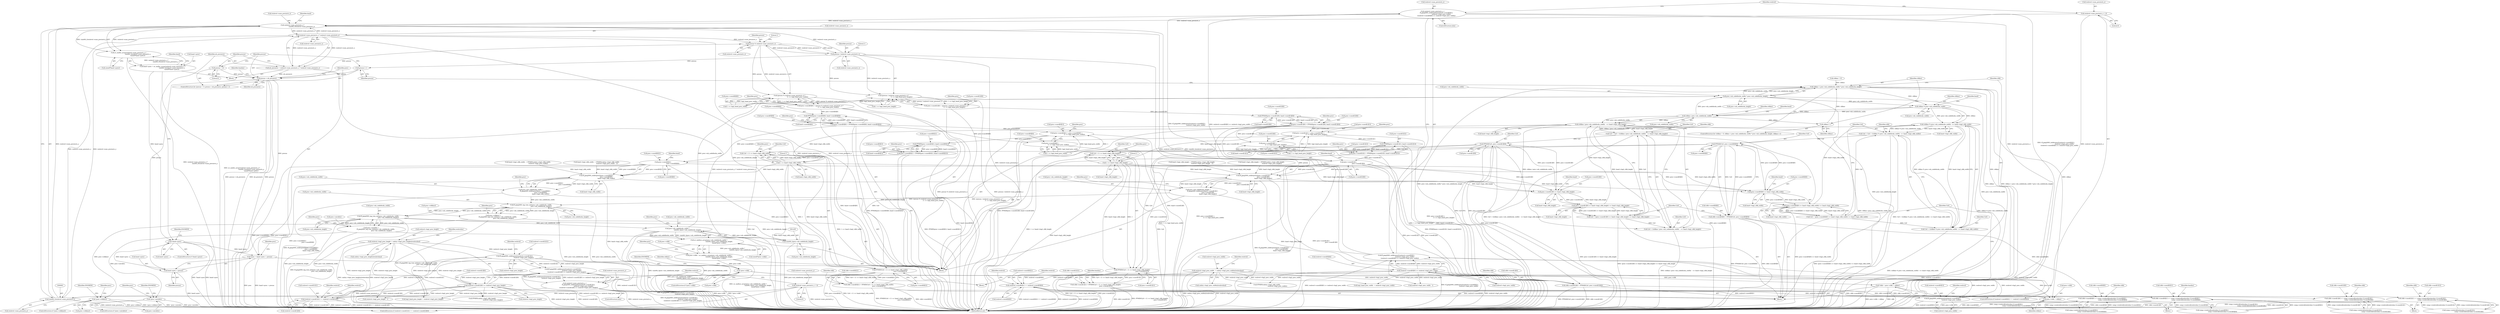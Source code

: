 digraph "0_FFmpeg_912ce9dd2080c5837285a471d750fa311e09b555_0@API" {
"1000898" [label="(Call,reslevel->num_precincts_x *\n                                          (uint64_t)reslevel->num_precincts_y)"];
"1000996" [label="(Call,precno / reslevel->num_precincts_x)"];
"1000956" [label="(Call,precno % reslevel->num_precincts_x)"];
"1000933" [label="(Call,precno < nb_precincts)"];
"1000936" [label="(Call,precno++)"];
"1000930" [label="(Call,precno = 0)"];
"1000920" [label="(Call,nb_precincts = reslevel->num_precincts_x * reslevel->num_precincts_y)"];
"1000922" [label="(Call,reslevel->num_precincts_x * reslevel->num_precincts_y)"];
"1000898" [label="(Call,reslevel->num_precincts_x *\n                                          (uint64_t)reslevel->num_precincts_y)"];
"1000421" [label="(Call,reslevel->num_precincts_x =\n                ff_jpeg2000_ceildivpow2(reslevel->coord[0][1],\n                                        reslevel->log2_prec_width) -\n                (reslevel->coord[0][0] >> reslevel->log2_prec_width))"];
"1000425" [label="(Call,ff_jpeg2000_ceildivpow2(reslevel->coord[0][1],\n                                        reslevel->log2_prec_width) -\n                (reslevel->coord[0][0] >> reslevel->log2_prec_width))"];
"1000426" [label="(Call,ff_jpeg2000_ceildivpow2(reslevel->coord[0][1],\n                                        reslevel->log2_prec_width))"];
"1000400" [label="(Call,reslevel->coord[0][1] == reslevel->coord[0][0])"];
"1000437" [label="(Call,reslevel->coord[0][0] >> reslevel->log2_prec_width)"];
"1000366" [label="(Call,reslevel->log2_prec_width  = codsty->log2_prec_widths[reslevelno])"];
"1000415" [label="(Call,reslevel->num_precincts_x = 0)"];
"1000902" [label="(Call,(uint64_t)reslevel->num_precincts_y)"];
"1000464" [label="(Call,reslevel->num_precincts_y = 0)"];
"1000470" [label="(Call,reslevel->num_precincts_y =\n                ff_jpeg2000_ceildivpow2(reslevel->coord[1][1],\n                                         reslevel->log2_prec_height) -\n                 (reslevel->coord[1][0] >> reslevel->log2_prec_height))"];
"1000474" [label="(Call,ff_jpeg2000_ceildivpow2(reslevel->coord[1][1],\n                                         reslevel->log2_prec_height) -\n                 (reslevel->coord[1][0] >> reslevel->log2_prec_height))"];
"1000475" [label="(Call,ff_jpeg2000_ceildivpow2(reslevel->coord[1][1],\n                                         reslevel->log2_prec_height))"];
"1000449" [label="(Call,reslevel->coord[1][1] == reslevel->coord[1][0])"];
"1000486" [label="(Call,reslevel->coord[1][0] >> reslevel->log2_prec_height)"];
"1000375" [label="(Call,reslevel->log2_prec_height = codsty->log2_prec_heights[reslevelno])"];
"1000897" [label="(Call,av_malloc_array(reslevel->num_precincts_x *\n                                          (uint64_t)reslevel->num_precincts_y,\n                                          sizeof(*band->prec)))"];
"1000893" [label="(Call,band->prec = av_malloc_array(reslevel->num_precincts_x *\n                                          (uint64_t)reslevel->num_precincts_y,\n                                          sizeof(*band->prec)))"];
"1000913" [label="(Call,!band->prec)"];
"1000940" [label="(Call,*prec = band->prec + precno)"];
"1000942" [label="(Call,band->prec + precno)"];
"1000955" [label="(Call,(precno % reslevel->num_precincts_x) *\n                                    (1 << log2_band_prec_width))"];
"1000947" [label="(Call,prec->coord[0][0] = (precno % reslevel->num_precincts_x) *\n                                    (1 << log2_band_prec_width))"];
"1000972" [label="(Call,FFMAX(prec->coord[0][0], band->coord[0][0]))"];
"1000964" [label="(Call,prec->coord[0][0] = FFMAX(prec->coord[0][0], band->coord[0][0]))"];
"1001027" [label="(Call,prec->coord[0][1] = prec->coord[0][0] +\n                                    (1 << log2_band_prec_width))"];
"1001054" [label="(Call,FFMIN(prec->coord[0][1], band->coord[0][1]))"];
"1001046" [label="(Call,prec->coord[0][1] = FFMIN(prec->coord[0][1], band->coord[0][1]))"];
"1001116" [label="(Call,prec->coord[0][1] -\n                                            prec->coord[0][0])"];
"1001115" [label="(Call,ff_jpeg2000_ceildivpow2(prec->coord[0][1] -\n                                            prec->coord[0][0],\n                                            band->log2_cblk_width))"];
"1001111" [label="(Call,prec->nb_codeblocks_width =\n                    ff_jpeg2000_ceildivpow2(prec->coord[0][1] -\n                                            prec->coord[0][0],\n                                            band->log2_cblk_width))"];
"1001161" [label="(Call,ff_jpeg2000_tag_tree_init(prec->nb_codeblocks_width,\n                                              prec->nb_codeblocks_height))"];
"1001157" [label="(Call,prec->cblkincl =\n                    ff_jpeg2000_tag_tree_init(prec->nb_codeblocks_width,\n                                              prec->nb_codeblocks_height))"];
"1001169" [label="(Call,!prec->cblkincl)"];
"1001180" [label="(Call,ff_jpeg2000_tag_tree_init(prec->nb_codeblocks_width,\n                                              prec->nb_codeblocks_height))"];
"1001176" [label="(Call,prec->zerobits =\n                    ff_jpeg2000_tag_tree_init(prec->nb_codeblocks_width,\n                                              prec->nb_codeblocks_height))"];
"1001188" [label="(Call,!prec->zerobits)"];
"1001200" [label="(Call,prec->nb_codeblocks_width *\n                                              (uint64_t)prec->nb_codeblocks_height)"];
"1001199" [label="(Call,av_mallocz_array(prec->nb_codeblocks_width *\n                                              (uint64_t)prec->nb_codeblocks_height,\n                                              sizeof(*prec->cblk)))"];
"1001195" [label="(Call,prec->cblk = av_mallocz_array(prec->nb_codeblocks_width *\n                                              (uint64_t)prec->nb_codeblocks_height,\n                                              sizeof(*prec->cblk)))"];
"1001215" [label="(Call,!prec->cblk)"];
"1001239" [label="(Call,*cblk = prec->cblk + cblkno)"];
"1001241" [label="(Call,prec->cblk + cblkno)"];
"1001228" [label="(Call,prec->nb_codeblocks_width * prec->nb_codeblocks_height)"];
"1001226" [label="(Call,cblkno < prec->nb_codeblocks_width * prec->nb_codeblocks_height)"];
"1001270" [label="(Call,cblkno % prec->nb_codeblocks_width)"];
"1001269" [label="(Call,(cblkno % prec->nb_codeblocks_width)  << band->log2_cblk_width)"];
"1001265" [label="(Call,Cx0 = Cx0 + ((cblkno % prec->nb_codeblocks_width)  << band->log2_cblk_width))"];
"1001286" [label="(Call,FFMAX(Cx0, prec->coord[0][0]))"];
"1001251" [label="(Call,prec->coord[0][0] >> band->log2_cblk_width)"];
"1001250" [label="(Call,(prec->coord[0][0] >> band->log2_cblk_width) << band->log2_cblk_width)"];
"1001248" [label="(Call,Cx0 = (prec->coord[0][0] >> band->log2_cblk_width) << band->log2_cblk_width)"];
"1001267" [label="(Call,Cx0 + ((cblkno % prec->nb_codeblocks_width)  << band->log2_cblk_width))"];
"1001278" [label="(Call,cblk->coord[0][0] = FFMAX(Cx0, prec->coord[0][0]))"];
"1001397" [label="(Call,cblk->coord[0][0] += comp->reslevel[reslevelno-1].coord[0][1] -\n                                             comp->reslevel[reslevelno-1].coord[0][0])"];
"1001350" [label="(Call,FFMIN(Cx0 + (1 << band->log2_cblk_width),\n                                              prec->coord[0][1]))"];
"1001342" [label="(Call,cblk->coord[0][1] = FFMIN(Cx0 + (1 << band->log2_cblk_width),\n                                              prec->coord[0][1]))"];
"1001432" [label="(Call,cblk->coord[0][1] += comp->reslevel[reslevelno-1].coord[0][1] -\n                                             comp->reslevel[reslevelno-1].coord[0][0])"];
"1001351" [label="(Call,Cx0 + (1 << band->log2_cblk_width))"];
"1001353" [label="(Call,1 << band->log2_cblk_width)"];
"1001317" [label="(Call,cblkno / prec->nb_codeblocks_width)"];
"1001235" [label="(Call,cblkno++)"];
"1001316" [label="(Call,(cblkno / prec->nb_codeblocks_width)   << band->log2_cblk_height)"];
"1001312" [label="(Call,Cy0 = Cy0 + ((cblkno / prec->nb_codeblocks_width)   << band->log2_cblk_height))"];
"1001333" [label="(Call,FFMAX(Cy0, prec->coord[1][0]))"];
"1001298" [label="(Call,prec->coord[1][0] >> band->log2_cblk_height)"];
"1001297" [label="(Call,(prec->coord[1][0] >> band->log2_cblk_height) << band->log2_cblk_height)"];
"1001295" [label="(Call,Cy0 = (prec->coord[1][0] >> band->log2_cblk_height) << band->log2_cblk_height)"];
"1001314" [label="(Call,Cy0 + ((cblkno / prec->nb_codeblocks_width)   << band->log2_cblk_height))"];
"1001325" [label="(Call,cblk->coord[1][0] = FFMAX(Cy0, prec->coord[1][0]))"];
"1001476" [label="(Call,cblk->coord[1][0] += comp->reslevel[reslevelno-1].coord[1][1] -\n                                             comp->reslevel[reslevelno-1].coord[1][0])"];
"1001373" [label="(Call,FFMIN(Cy0 + (1 << band->log2_cblk_height),\n                                              prec->coord[1][1]))"];
"1001365" [label="(Call,cblk->coord[1][1] = FFMIN(Cy0 + (1 << band->log2_cblk_height),\n                                              prec->coord[1][1]))"];
"1001511" [label="(Call,cblk->coord[1][1] += comp->reslevel[reslevelno-1].coord[1][1] -\n                                             comp->reslevel[reslevelno-1].coord[1][0])"];
"1001374" [label="(Call,Cy0 + (1 << band->log2_cblk_height))"];
"1001376" [label="(Call,1 << band->log2_cblk_height)"];
"1001138" [label="(Call,ff_jpeg2000_ceildivpow2(prec->coord[1][1] -\n                                            prec->coord[1][0],\n                                            band->log2_cblk_height))"];
"1001134" [label="(Call,prec->nb_codeblocks_height =\n                    ff_jpeg2000_ceildivpow2(prec->coord[1][1] -\n                                            prec->coord[1][0],\n                                            band->log2_cblk_height))"];
"1001204" [label="(Call,(uint64_t)prec->nb_codeblocks_height)"];
"1001035" [label="(Call,prec->coord[0][0] +\n                                    (1 << log2_band_prec_width))"];
"1000995" [label="(Call,(precno / reslevel->num_precincts_x) *\n                                    (1 << log2_band_prec_height))"];
"1000987" [label="(Call,prec->coord[1][0] = (precno / reslevel->num_precincts_x) *\n                                    (1 << log2_band_prec_height))"];
"1001012" [label="(Call,FFMAX(prec->coord[1][0], band->coord[1][0]))"];
"1001004" [label="(Call,prec->coord[1][0] = FFMAX(prec->coord[1][0], band->coord[1][0]))"];
"1001069" [label="(Call,prec->coord[1][1] = prec->coord[1][0] +\n                                    (1 << log2_band_prec_height))"];
"1001096" [label="(Call,FFMIN(prec->coord[1][1], band->coord[1][1]))"];
"1001088" [label="(Call,prec->coord[1][1] = FFMIN(prec->coord[1][1], band->coord[1][1]))"];
"1001139" [label="(Call,prec->coord[1][1] -\n                                            prec->coord[1][0])"];
"1001077" [label="(Call,prec->coord[1][0] +\n                                    (1 << log2_band_prec_height))"];
"1001176" [label="(Call,prec->zerobits =\n                    ff_jpeg2000_tag_tree_init(prec->nb_codeblocks_width,\n                                              prec->nb_codeblocks_height))"];
"1000801" [label="(Call,band->log2_cblk_width  = FFMIN(codsty->log2_cblk_width,\n                                               reslevel->log2_prec_width - 1))"];
"1001147" [label="(Call,prec->coord[1][0])"];
"1000964" [label="(Call,prec->coord[0][0] = FFMAX(prec->coord[0][0], band->coord[0][0]))"];
"1001162" [label="(Call,prec->nb_codeblocks_width)"];
"1001241" [label="(Call,prec->cblk + cblkno)"];
"1001323" [label="(Identifier,band)"];
"1001135" [label="(Call,prec->nb_codeblocks_height)"];
"1001263" [label="(Identifier,band)"];
"1001306" [label="(Call,band->log2_cblk_height)"];
"1001381" [label="(Call,prec->coord[1][1])"];
"1000897" [label="(Call,av_malloc_array(reslevel->num_precincts_x *\n                                          (uint64_t)reslevel->num_precincts_y,\n                                          sizeof(*band->prec)))"];
"1001165" [label="(Call,prec->nb_codeblocks_height)"];
"1000438" [label="(Call,reslevel->coord[0][0])"];
"1001188" [label="(Call,!prec->zerobits)"];
"1001548" [label="(Identifier,cblk)"];
"1000450" [label="(Call,reslevel->coord[1][1])"];
"1000931" [label="(Identifier,precno)"];
"1000717" [label="(Call,log2_band_prec_height = reslevel->log2_prec_height)"];
"1001391" [label="(Identifier,bandno)"];
"1001248" [label="(Call,Cx0 = (prec->coord[0][0] >> band->log2_cblk_width) << band->log2_cblk_width)"];
"1001354" [label="(Literal,1)"];
"1000809" [label="(Call,reslevel->log2_prec_width - 1)"];
"1001266" [label="(Identifier,Cx0)"];
"1001212" [label="(Identifier,prec)"];
"1001217" [label="(Identifier,prec)"];
"1001158" [label="(Call,prec->cblkincl)"];
"1001140" [label="(Call,prec->coord[1][1])"];
"1001511" [label="(Call,cblk->coord[1][1] += comp->reslevel[reslevelno-1].coord[1][1] -\n                                             comp->reslevel[reslevelno-1].coord[1][0])"];
"1001055" [label="(Call,prec->coord[0][1])"];
"1000737" [label="(Call,FFMIN(codsty->log2_cblk_height,\n                                               reslevel->log2_prec_height))"];
"1000423" [label="(Identifier,reslevel)"];
"1000469" [label="(ControlStructure,else)"];
"1001286" [label="(Call,FFMAX(Cx0, prec->coord[0][0]))"];
"1000988" [label="(Call,prec->coord[1][0])"];
"1001204" [label="(Call,(uint64_t)prec->nb_codeblocks_height)"];
"1001190" [label="(Identifier,prec)"];
"1001222" [label="(ControlStructure,for (cblkno = 0; cblkno < prec->nb_codeblocks_width * prec->nb_codeblocks_height; cblkno++))"];
"1001062" [label="(Call,band->coord[0][1])"];
"1000419" [label="(Literal,0)"];
"1000417" [label="(Identifier,reslevel)"];
"1001355" [label="(Call,band->log2_cblk_width)"];
"1000457" [label="(Call,reslevel->coord[1][0])"];
"1001104" [label="(Call,band->coord[1][1])"];
"1000490" [label="(Identifier,reslevel)"];
"1001050" [label="(Identifier,prec)"];
"1001271" [label="(Identifier,cblkno)"];
"1001342" [label="(Call,cblk->coord[0][1] = FFMIN(Cx0 + (1 << band->log2_cblk_width),\n                                              prec->coord[0][1]))"];
"1001477" [label="(Call,cblk->coord[1][0])"];
"1001265" [label="(Call,Cx0 = Cx0 + ((cblkno % prec->nb_codeblocks_width)  << band->log2_cblk_width))"];
"1000942" [label="(Call,band->prec + precno)"];
"1000421" [label="(Call,reslevel->num_precincts_x =\n                ff_jpeg2000_ceildivpow2(reslevel->coord[0][1],\n                                        reslevel->log2_prec_width) -\n                (reslevel->coord[0][0] >> reslevel->log2_prec_width))"];
"1000722" [label="(Call,band->log2_cblk_width  = FFMIN(codsty->log2_cblk_width,\n                                               reslevel->log2_prec_width))"];
"1000902" [label="(Call,(uint64_t)reslevel->num_precincts_y)"];
"1000377" [label="(Identifier,reslevel)"];
"1001440" [label="(Call,comp->reslevel[reslevelno-1].coord[0][1] -\n                                             comp->reslevel[reslevelno-1].coord[0][0])"];
"1001113" [label="(Identifier,prec)"];
"1000955" [label="(Call,(precno % reslevel->num_precincts_x) *\n                                    (1 << log2_band_prec_width))"];
"1001201" [label="(Call,prec->nb_codeblocks_width)"];
"1000427" [label="(Call,reslevel->coord[0][1])"];
"1001004" [label="(Call,prec->coord[1][0] = FFMAX(prec->coord[1][0], band->coord[1][0]))"];
"1000367" [label="(Call,reslevel->log2_prec_width)"];
"1001279" [label="(Call,cblk->coord[0][0])"];
"1000904" [label="(Call,reslevel->num_precincts_y)"];
"1001259" [label="(Call,band->log2_cblk_width)"];
"1000965" [label="(Call,prec->coord[0][0])"];
"1001115" [label="(Call,ff_jpeg2000_ceildivpow2(prec->coord[0][1] -\n                                            prec->coord[0][0],\n                                            band->log2_cblk_width))"];
"1001250" [label="(Call,(prec->coord[0][0] >> band->log2_cblk_width) << band->log2_cblk_width)"];
"1001397" [label="(Call,cblk->coord[0][0] += comp->reslevel[reslevelno-1].coord[0][1] -\n                                             comp->reslevel[reslevelno-1].coord[0][0])"];
"1001476" [label="(Call,cblk->coord[1][0] += comp->reslevel[reslevelno-1].coord[1][1] -\n                                             comp->reslevel[reslevelno-1].coord[1][0])"];
"1001573" [label="(MethodReturn,int)"];
"1001031" [label="(Identifier,prec)"];
"1000997" [label="(Identifier,precno)"];
"1000956" [label="(Call,precno % reslevel->num_precincts_x)"];
"1001295" [label="(Call,Cy0 = (prec->coord[1][0] >> band->log2_cblk_height) << band->log2_cblk_height)"];
"1001138" [label="(Call,ff_jpeg2000_ceildivpow2(prec->coord[1][1] -\n                                            prec->coord[1][0],\n                                            band->log2_cblk_height))"];
"1001180" [label="(Call,ff_jpeg2000_tag_tree_init(prec->nb_codeblocks_width,\n                                              prec->nb_codeblocks_height))"];
"1001001" [label="(Call,1 << log2_band_prec_height)"];
"1000898" [label="(Call,reslevel->num_precincts_x *\n                                          (uint64_t)reslevel->num_precincts_y)"];
"1001318" [label="(Identifier,cblkno)"];
"1001054" [label="(Call,FFMIN(prec->coord[0][1], band->coord[0][1]))"];
"1000449" [label="(Call,reslevel->coord[1][1] == reslevel->coord[1][0])"];
"1001097" [label="(Call,prec->coord[1][1])"];
"1001175" [label="(Identifier,ENOMEM)"];
"1001228" [label="(Call,prec->nb_codeblocks_width * prec->nb_codeblocks_height)"];
"1001396" [label="(Block,)"];
"1001297" [label="(Call,(prec->coord[1][0] >> band->log2_cblk_height) << band->log2_cblk_height)"];
"1000476" [label="(Call,reslevel->coord[1][1])"];
"1000486" [label="(Call,reslevel->coord[1][0] >> reslevel->log2_prec_height)"];
"1000972" [label="(Call,FFMAX(prec->coord[0][0], band->coord[0][0]))"];
"1001111" [label="(Call,prec->nb_codeblocks_width =\n                    ff_jpeg2000_ceildivpow2(prec->coord[0][1] -\n                                            prec->coord[0][0],\n                                            band->log2_cblk_width))"];
"1001159" [label="(Identifier,prec)"];
"1000996" [label="(Call,precno / reslevel->num_precincts_x)"];
"1000434" [label="(Call,reslevel->log2_prec_width)"];
"1001298" [label="(Call,prec->coord[1][0] >> band->log2_cblk_height)"];
"1000998" [label="(Call,reslevel->num_precincts_x)"];
"1001221" [label="(Identifier,ENOMEM)"];
"1000726" [label="(Call,FFMIN(codsty->log2_cblk_width,\n                                               reslevel->log2_prec_width))"];
"1001223" [label="(Call,cblkno = 0)"];
"1001214" [label="(ControlStructure,if (!prec->cblk))"];
"1001436" [label="(Identifier,cblk)"];
"1000415" [label="(Call,reslevel->num_precincts_x = 0)"];
"1001161" [label="(Call,ff_jpeg2000_tag_tree_init(prec->nb_codeblocks_width,\n                                              prec->nb_codeblocks_height))"];
"1001155" [label="(Identifier,band)"];
"1001369" [label="(Identifier,cblk)"];
"1001519" [label="(Call,comp->reslevel[reslevelno-1].coord[1][1] -\n                                             comp->reslevel[reslevelno-1].coord[1][0])"];
"1001375" [label="(Identifier,Cy0)"];
"1000941" [label="(Identifier,prec)"];
"1000401" [label="(Call,reslevel->coord[0][1])"];
"1000814" [label="(Call,band->log2_cblk_height = FFMIN(codsty->log2_cblk_height,\n                                               reslevel->log2_prec_height - 1))"];
"1001005" [label="(Call,prec->coord[1][0])"];
"1001070" [label="(Call,prec->coord[1][1])"];
"1000375" [label="(Call,reslevel->log2_prec_height = codsty->log2_prec_heights[reslevelno])"];
"1001384" [label="(Identifier,prec)"];
"1000529" [label="(Identifier,bandno)"];
"1000532" [label="(Block,)"];
"1000474" [label="(Call,ff_jpeg2000_ceildivpow2(reslevel->coord[1][1],\n                                         reslevel->log2_prec_height) -\n                 (reslevel->coord[1][0] >> reslevel->log2_prec_height))"];
"1000894" [label="(Call,band->prec)"];
"1001433" [label="(Call,cblk->coord[0][1])"];
"1000936" [label="(Call,precno++)"];
"1001376" [label="(Call,1 << band->log2_cblk_height)"];
"1001043" [label="(Call,1 << log2_band_prec_width)"];
"1001353" [label="(Call,1 << band->log2_cblk_width)"];
"1001275" [label="(Call,band->log2_cblk_width)"];
"1001088" [label="(Call,prec->coord[1][1] = FFMIN(prec->coord[1][1], band->coord[1][1]))"];
"1001136" [label="(Identifier,prec)"];
"1001343" [label="(Call,cblk->coord[0][1])"];
"1000472" [label="(Identifier,reslevel)"];
"1001398" [label="(Call,cblk->coord[0][0])"];
"1001245" [label="(Identifier,cblkno)"];
"1001314" [label="(Call,Cy0 + ((cblkno / prec->nb_codeblocks_width)   << band->log2_cblk_height))"];
"1000312" [label="(Block,)"];
"1000370" [label="(Call,codsty->log2_prec_widths[reslevelno])"];
"1001027" [label="(Call,prec->coord[0][1] = prec->coord[0][0] +\n                                    (1 << log2_band_prec_width))"];
"1001171" [label="(Identifier,prec)"];
"1001351" [label="(Call,Cx0 + (1 << band->log2_cblk_width))"];
"1001215" [label="(Call,!prec->cblk)"];
"1001078" [label="(Call,prec->coord[1][0])"];
"1000929" [label="(ControlStructure,for (precno = 0; precno < nb_precincts; precno++))"];
"1000441" [label="(Identifier,reslevel)"];
"1000408" [label="(Call,reslevel->coord[0][0])"];
"1000948" [label="(Call,prec->coord[0][0])"];
"1001197" [label="(Identifier,prec)"];
"1001249" [label="(Identifier,Cx0)"];
"1001329" [label="(Identifier,cblk)"];
"1000733" [label="(Call,band->log2_cblk_height = FFMIN(codsty->log2_cblk_height,\n                                               reslevel->log2_prec_height))"];
"1001309" [label="(Call,band->log2_cblk_height)"];
"1001187" [label="(ControlStructure,if (!prec->zerobits))"];
"1001269" [label="(Call,(cblkno % prec->nb_codeblocks_width)  << band->log2_cblk_width)"];
"1001236" [label="(Identifier,cblkno)"];
"1001361" [label="(Identifier,prec)"];
"1000934" [label="(Identifier,precno)"];
"1000822" [label="(Call,reslevel->log2_prec_height - 1)"];
"1000973" [label="(Call,prec->coord[0][0])"];
"1000968" [label="(Identifier,prec)"];
"1001169" [label="(Call,!prec->cblkincl)"];
"1000926" [label="(Call,reslevel->num_precincts_y)"];
"1001242" [label="(Call,prec->cblk)"];
"1001282" [label="(Identifier,cblk)"];
"1001224" [label="(Identifier,cblkno)"];
"1001365" [label="(Call,cblk->coord[1][1] = FFMIN(Cy0 + (1 << band->log2_cblk_height),\n                                              prec->coord[1][1]))"];
"1001319" [label="(Call,prec->nb_codeblocks_width)"];
"1000987" [label="(Call,prec->coord[1][0] = (precno / reslevel->num_precincts_x) *\n                                    (1 << log2_band_prec_height))"];
"1000951" [label="(Identifier,prec)"];
"1000712" [label="(Call,log2_band_prec_width  = reslevel->log2_prec_width)"];
"1001373" [label="(Call,FFMIN(Cy0 + (1 << band->log2_cblk_height),\n                                              prec->coord[1][1]))"];
"1001346" [label="(Identifier,cblk)"];
"1000893" [label="(Call,band->prec = av_malloc_array(reslevel->num_precincts_x *\n                                          (uint64_t)reslevel->num_precincts_y,\n                                          sizeof(*band->prec)))"];
"1001352" [label="(Identifier,Cx0)"];
"1001288" [label="(Call,prec->coord[0][0])"];
"1000938" [label="(Block,)"];
"1001312" [label="(Call,Cy0 = Cy0 + ((cblkno / prec->nb_codeblocks_width)   << band->log2_cblk_height))"];
"1001092" [label="(Identifier,prec)"];
"1001013" [label="(Call,prec->coord[1][0])"];
"1001267" [label="(Call,Cx0 + ((cblkno % prec->nb_codeblocks_width)  << band->log2_cblk_width))"];
"1001002" [label="(Literal,1)"];
"1001335" [label="(Call,prec->coord[1][0])"];
"1001112" [label="(Call,prec->nb_codeblocks_width)"];
"1001200" [label="(Call,prec->nb_codeblocks_width *\n                                              (uint64_t)prec->nb_codeblocks_height)"];
"1001313" [label="(Identifier,Cy0)"];
"1001196" [label="(Call,prec->cblk)"];
"1001262" [label="(Call,band->log2_cblk_width)"];
"1001512" [label="(Call,cblk->coord[1][1])"];
"1000937" [label="(Identifier,precno)"];
"1001322" [label="(Call,band->log2_cblk_height)"];
"1000961" [label="(Call,1 << log2_band_prec_width)"];
"1001177" [label="(Call,prec->zerobits)"];
"1001333" [label="(Call,FFMAX(Cy0, prec->coord[1][0]))"];
"1001168" [label="(ControlStructure,if (!prec->cblkincl))"];
"1001358" [label="(Call,prec->coord[0][1])"];
"1001117" [label="(Call,prec->coord[0][1])"];
"1001069" [label="(Call,prec->coord[1][1] = prec->coord[1][0] +\n                                    (1 << log2_band_prec_height))"];
"1001132" [label="(Identifier,band)"];
"1000914" [label="(Call,band->prec)"];
"1000980" [label="(Call,band->coord[0][0])"];
"1000995" [label="(Call,(precno / reslevel->num_precincts_x) *\n                                    (1 << log2_band_prec_height))"];
"1000935" [label="(Identifier,nb_precincts)"];
"1000494" [label="(Call,reslevel->log2_prec_height)"];
"1001131" [label="(Call,band->log2_cblk_width)"];
"1000946" [label="(Identifier,precno)"];
"1001270" [label="(Call,cblkno % prec->nb_codeblocks_width)"];
"1001515" [label="(Identifier,cblk)"];
"1000920" [label="(Call,nb_precincts = reslevel->num_precincts_x * reslevel->num_precincts_y)"];
"1000483" [label="(Call,reslevel->log2_prec_height)"];
"1000943" [label="(Call,band->prec)"];
"1001310" [label="(Identifier,band)"];
"1001475" [label="(Block,)"];
"1000420" [label="(ControlStructure,else)"];
"1001157" [label="(Call,prec->cblkincl =\n                    ff_jpeg2000_tag_tree_init(prec->nb_codeblocks_width,\n                                              prec->nb_codeblocks_height))"];
"1000376" [label="(Call,reslevel->log2_prec_height)"];
"1000912" [label="(ControlStructure,if (!band->prec))"];
"1001374" [label="(Call,Cy0 + (1 << band->log2_cblk_height))"];
"1000465" [label="(Call,reslevel->num_precincts_y)"];
"1001028" [label="(Call,prec->coord[0][1])"];
"1000940" [label="(Call,*prec = band->prec + precno)"];
"1001134" [label="(Call,prec->nb_codeblocks_height =\n                    ff_jpeg2000_ceildivpow2(prec->coord[1][1] -\n                                            prec->coord[1][0],\n                                            band->log2_cblk_height))"];
"1001170" [label="(Call,prec->cblkincl)"];
"1001317" [label="(Call,cblkno / prec->nb_codeblocks_width)"];
"1001139" [label="(Call,prec->coord[1][1] -\n                                            prec->coord[1][0])"];
"1001326" [label="(Call,cblk->coord[1][0])"];
"1001216" [label="(Call,prec->cblk)"];
"1000470" [label="(Call,reslevel->num_precincts_y =\n                ff_jpeg2000_ceildivpow2(reslevel->coord[1][1],\n                                         reslevel->log2_prec_height) -\n                 (reslevel->coord[1][0] >> reslevel->log2_prec_height))"];
"1001089" [label="(Call,prec->coord[1][1])"];
"1001232" [label="(Call,prec->nb_codeblocks_height)"];
"1000468" [label="(Literal,0)"];
"1000471" [label="(Call,reslevel->num_precincts_y)"];
"1000962" [label="(Literal,1)"];
"1001287" [label="(Identifier,Cx0)"];
"1000426" [label="(Call,ff_jpeg2000_ceildivpow2(reslevel->coord[0][1],\n                                        reslevel->log2_prec_width))"];
"1001184" [label="(Call,prec->nb_codeblocks_height)"];
"1001226" [label="(Call,cblkno < prec->nb_codeblocks_width * prec->nb_codeblocks_height)"];
"1000487" [label="(Call,reslevel->coord[1][0])"];
"1001315" [label="(Identifier,Cy0)"];
"1000957" [label="(Identifier,precno)"];
"1001325" [label="(Call,cblk->coord[1][0] = FFMAX(Cy0, prec->coord[1][0]))"];
"1001237" [label="(Block,)"];
"1000930" [label="(Call,precno = 0)"];
"1000910" [label="(Identifier,band)"];
"1001252" [label="(Call,prec->coord[0][0])"];
"1000958" [label="(Call,reslevel->num_precincts_x)"];
"1001272" [label="(Call,prec->nb_codeblocks_width)"];
"1000947" [label="(Call,prec->coord[0][0] = (precno % reslevel->num_precincts_x) *\n                                    (1 << log2_band_prec_width))"];
"1000416" [label="(Call,reslevel->num_precincts_x)"];
"1000453" [label="(Identifier,reslevel)"];
"1001046" [label="(Call,prec->coord[0][1] = FFMIN(prec->coord[0][1], band->coord[0][1]))"];
"1000379" [label="(Call,codsty->log2_prec_heights[reslevelno])"];
"1000899" [label="(Call,reslevel->num_precincts_x)"];
"1001268" [label="(Identifier,Cx0)"];
"1001484" [label="(Call,comp->reslevel[reslevelno-1].coord[1][1] -\n                                             comp->reslevel[reslevelno-1].coord[1][0])"];
"1000425" [label="(Call,ff_jpeg2000_ceildivpow2(reslevel->coord[0][1],\n                                        reslevel->log2_prec_width) -\n                (reslevel->coord[0][0] >> reslevel->log2_prec_width))"];
"1001189" [label="(Call,prec->zerobits)"];
"1001378" [label="(Call,band->log2_cblk_height)"];
"1000915" [label="(Identifier,band)"];
"1001124" [label="(Call,prec->coord[0][0])"];
"1001235" [label="(Call,cblkno++)"];
"1001209" [label="(Call,sizeof(*prec->cblk))"];
"1001077" [label="(Call,prec->coord[1][0] +\n                                    (1 << log2_band_prec_height))"];
"1001366" [label="(Call,cblk->coord[1][1])"];
"1000464" [label="(Call,reslevel->num_precincts_y = 0)"];
"1001116" [label="(Call,prec->coord[0][1] -\n                                            prec->coord[0][0])"];
"1001020" [label="(Call,band->coord[1][0])"];
"1001181" [label="(Call,prec->nb_codeblocks_width)"];
"1001194" [label="(Identifier,ENOMEM)"];
"1001276" [label="(Identifier,band)"];
"1001036" [label="(Call,prec->coord[0][0])"];
"1001229" [label="(Call,prec->nb_codeblocks_width)"];
"1001085" [label="(Call,1 << log2_band_prec_height)"];
"1000933" [label="(Call,precno < nb_precincts)"];
"1000399" [label="(ControlStructure,if (reslevel->coord[0][1] == reslevel->coord[0][0]))"];
"1001316" [label="(Call,(cblkno / prec->nb_codeblocks_width)   << band->log2_cblk_height)"];
"1001405" [label="(Call,comp->reslevel[reslevelno-1].coord[0][1] -\n                                             comp->reslevel[reslevelno-1].coord[0][0])"];
"1001154" [label="(Call,band->log2_cblk_height)"];
"1001206" [label="(Call,prec->nb_codeblocks_height)"];
"1001047" [label="(Call,prec->coord[0][1])"];
"1000991" [label="(Identifier,prec)"];
"1000919" [label="(Identifier,ENOMEM)"];
"1000922" [label="(Call,reslevel->num_precincts_x * reslevel->num_precincts_y)"];
"1000437" [label="(Call,reslevel->coord[0][0] >> reslevel->log2_prec_width)"];
"1001035" [label="(Call,prec->coord[0][0] +\n                                    (1 << log2_band_prec_width))"];
"1000386" [label="(Identifier,reslevelno)"];
"1000907" [label="(Call,sizeof(*band->prec))"];
"1001240" [label="(Identifier,cblk)"];
"1001073" [label="(Identifier,prec)"];
"1001012" [label="(Call,FFMAX(prec->coord[1][0], band->coord[1][0]))"];
"1000921" [label="(Identifier,nb_precincts)"];
"1000466" [label="(Identifier,reslevel)"];
"1001178" [label="(Identifier,prec)"];
"1001251" [label="(Call,prec->coord[0][0] >> band->log2_cblk_width)"];
"1001239" [label="(Call,*cblk = prec->cblk + cblkno)"];
"1001227" [label="(Identifier,cblkno)"];
"1000448" [label="(ControlStructure,if (reslevel->coord[1][1] == reslevel->coord[1][0]))"];
"1001377" [label="(Literal,1)"];
"1000932" [label="(Literal,0)"];
"1001432" [label="(Call,cblk->coord[0][1] += comp->reslevel[reslevelno-1].coord[0][1] -\n                                             comp->reslevel[reslevelno-1].coord[0][0])"];
"1001299" [label="(Call,prec->coord[1][0])"];
"1001008" [label="(Identifier,prec)"];
"1000445" [label="(Call,reslevel->log2_prec_width)"];
"1000499" [label="(Identifier,reslevel)"];
"1001470" [label="(Identifier,bandno)"];
"1001296" [label="(Identifier,Cy0)"];
"1001199" [label="(Call,av_mallocz_array(prec->nb_codeblocks_width *\n                                              (uint64_t)prec->nb_codeblocks_height,\n                                              sizeof(*prec->cblk)))"];
"1001278" [label="(Call,cblk->coord[0][0] = FFMAX(Cx0, prec->coord[0][0]))"];
"1000366" [label="(Call,reslevel->log2_prec_width  = codsty->log2_prec_widths[reslevelno])"];
"1001334" [label="(Identifier,Cy0)"];
"1000913" [label="(Call,!band->prec)"];
"1001195" [label="(Call,prec->cblk = av_mallocz_array(prec->nb_codeblocks_width *\n                                              (uint64_t)prec->nb_codeblocks_height,\n                                              sizeof(*prec->cblk)))"];
"1001096" [label="(Call,FFMIN(prec->coord[1][1], band->coord[1][1]))"];
"1000475" [label="(Call,ff_jpeg2000_ceildivpow2(reslevel->coord[1][1],\n                                         reslevel->log2_prec_height))"];
"1000400" [label="(Call,reslevel->coord[0][1] == reslevel->coord[0][0])"];
"1000923" [label="(Call,reslevel->num_precincts_x)"];
"1001350" [label="(Call,FFMIN(Cx0 + (1 << band->log2_cblk_width),\n                                              prec->coord[0][1]))"];
"1000422" [label="(Call,reslevel->num_precincts_x)"];
"1000898" -> "1000897"  [label="AST: "];
"1000898" -> "1000902"  [label="CFG: "];
"1000899" -> "1000898"  [label="AST: "];
"1000902" -> "1000898"  [label="AST: "];
"1000910" -> "1000898"  [label="CFG: "];
"1000898" -> "1001573"  [label="DDG: reslevel->num_precincts_x"];
"1000898" -> "1001573"  [label="DDG: (uint64_t)reslevel->num_precincts_y"];
"1000898" -> "1000897"  [label="DDG: reslevel->num_precincts_x"];
"1000898" -> "1000897"  [label="DDG: (uint64_t)reslevel->num_precincts_y"];
"1000996" -> "1000898"  [label="DDG: reslevel->num_precincts_x"];
"1000421" -> "1000898"  [label="DDG: reslevel->num_precincts_x"];
"1000415" -> "1000898"  [label="DDG: reslevel->num_precincts_x"];
"1000922" -> "1000898"  [label="DDG: reslevel->num_precincts_x"];
"1000902" -> "1000898"  [label="DDG: reslevel->num_precincts_y"];
"1000898" -> "1000922"  [label="DDG: reslevel->num_precincts_x"];
"1000996" -> "1000995"  [label="AST: "];
"1000996" -> "1000998"  [label="CFG: "];
"1000997" -> "1000996"  [label="AST: "];
"1000998" -> "1000996"  [label="AST: "];
"1001002" -> "1000996"  [label="CFG: "];
"1000996" -> "1001573"  [label="DDG: reslevel->num_precincts_x"];
"1000996" -> "1001573"  [label="DDG: precno"];
"1000996" -> "1000936"  [label="DDG: precno"];
"1000996" -> "1000956"  [label="DDG: reslevel->num_precincts_x"];
"1000996" -> "1000995"  [label="DDG: precno"];
"1000996" -> "1000995"  [label="DDG: reslevel->num_precincts_x"];
"1000956" -> "1000996"  [label="DDG: precno"];
"1000956" -> "1000996"  [label="DDG: reslevel->num_precincts_x"];
"1000956" -> "1000955"  [label="AST: "];
"1000956" -> "1000958"  [label="CFG: "];
"1000957" -> "1000956"  [label="AST: "];
"1000958" -> "1000956"  [label="AST: "];
"1000962" -> "1000956"  [label="CFG: "];
"1000956" -> "1000955"  [label="DDG: precno"];
"1000956" -> "1000955"  [label="DDG: reslevel->num_precincts_x"];
"1000933" -> "1000956"  [label="DDG: precno"];
"1000922" -> "1000956"  [label="DDG: reslevel->num_precincts_x"];
"1000933" -> "1000929"  [label="AST: "];
"1000933" -> "1000935"  [label="CFG: "];
"1000934" -> "1000933"  [label="AST: "];
"1000935" -> "1000933"  [label="AST: "];
"1000941" -> "1000933"  [label="CFG: "];
"1000529" -> "1000933"  [label="CFG: "];
"1000933" -> "1001573"  [label="DDG: nb_precincts"];
"1000933" -> "1001573"  [label="DDG: precno"];
"1000933" -> "1001573"  [label="DDG: precno < nb_precincts"];
"1000936" -> "1000933"  [label="DDG: precno"];
"1000930" -> "1000933"  [label="DDG: precno"];
"1000920" -> "1000933"  [label="DDG: nb_precincts"];
"1000933" -> "1000940"  [label="DDG: precno"];
"1000933" -> "1000942"  [label="DDG: precno"];
"1000936" -> "1000929"  [label="AST: "];
"1000936" -> "1000937"  [label="CFG: "];
"1000937" -> "1000936"  [label="AST: "];
"1000934" -> "1000936"  [label="CFG: "];
"1000930" -> "1000929"  [label="AST: "];
"1000930" -> "1000932"  [label="CFG: "];
"1000931" -> "1000930"  [label="AST: "];
"1000932" -> "1000930"  [label="AST: "];
"1000934" -> "1000930"  [label="CFG: "];
"1000920" -> "1000532"  [label="AST: "];
"1000920" -> "1000922"  [label="CFG: "];
"1000921" -> "1000920"  [label="AST: "];
"1000922" -> "1000920"  [label="AST: "];
"1000931" -> "1000920"  [label="CFG: "];
"1000920" -> "1001573"  [label="DDG: reslevel->num_precincts_x * reslevel->num_precincts_y"];
"1000922" -> "1000920"  [label="DDG: reslevel->num_precincts_x"];
"1000922" -> "1000920"  [label="DDG: reslevel->num_precincts_y"];
"1000922" -> "1000926"  [label="CFG: "];
"1000923" -> "1000922"  [label="AST: "];
"1000926" -> "1000922"  [label="AST: "];
"1000922" -> "1001573"  [label="DDG: reslevel->num_precincts_y"];
"1000922" -> "1001573"  [label="DDG: reslevel->num_precincts_x"];
"1000922" -> "1000902"  [label="DDG: reslevel->num_precincts_y"];
"1000902" -> "1000922"  [label="DDG: reslevel->num_precincts_y"];
"1000421" -> "1000420"  [label="AST: "];
"1000421" -> "1000425"  [label="CFG: "];
"1000422" -> "1000421"  [label="AST: "];
"1000425" -> "1000421"  [label="AST: "];
"1000453" -> "1000421"  [label="CFG: "];
"1000421" -> "1001573"  [label="DDG: reslevel->num_precincts_x"];
"1000421" -> "1001573"  [label="DDG: ff_jpeg2000_ceildivpow2(reslevel->coord[0][1],\n                                        reslevel->log2_prec_width) -\n                (reslevel->coord[0][0] >> reslevel->log2_prec_width)"];
"1000425" -> "1000421"  [label="DDG: ff_jpeg2000_ceildivpow2(reslevel->coord[0][1],\n                                        reslevel->log2_prec_width)"];
"1000425" -> "1000421"  [label="DDG: reslevel->coord[0][0] >> reslevel->log2_prec_width"];
"1000425" -> "1000437"  [label="CFG: "];
"1000426" -> "1000425"  [label="AST: "];
"1000437" -> "1000425"  [label="AST: "];
"1000425" -> "1001573"  [label="DDG: reslevel->coord[0][0] >> reslevel->log2_prec_width"];
"1000425" -> "1001573"  [label="DDG: ff_jpeg2000_ceildivpow2(reslevel->coord[0][1],\n                                        reslevel->log2_prec_width)"];
"1000426" -> "1000425"  [label="DDG: reslevel->coord[0][1]"];
"1000426" -> "1000425"  [label="DDG: reslevel->log2_prec_width"];
"1000437" -> "1000425"  [label="DDG: reslevel->coord[0][0]"];
"1000437" -> "1000425"  [label="DDG: reslevel->log2_prec_width"];
"1000426" -> "1000434"  [label="CFG: "];
"1000427" -> "1000426"  [label="AST: "];
"1000434" -> "1000426"  [label="AST: "];
"1000441" -> "1000426"  [label="CFG: "];
"1000426" -> "1001573"  [label="DDG: reslevel->coord[0][1]"];
"1000426" -> "1000400"  [label="DDG: reslevel->coord[0][1]"];
"1000400" -> "1000426"  [label="DDG: reslevel->coord[0][1]"];
"1000366" -> "1000426"  [label="DDG: reslevel->log2_prec_width"];
"1000426" -> "1000437"  [label="DDG: reslevel->log2_prec_width"];
"1000400" -> "1000399"  [label="AST: "];
"1000400" -> "1000408"  [label="CFG: "];
"1000401" -> "1000400"  [label="AST: "];
"1000408" -> "1000400"  [label="AST: "];
"1000417" -> "1000400"  [label="CFG: "];
"1000423" -> "1000400"  [label="CFG: "];
"1000400" -> "1001573"  [label="DDG: reslevel->coord[0][1]"];
"1000400" -> "1001573"  [label="DDG: reslevel->coord[0][0]"];
"1000400" -> "1001573"  [label="DDG: reslevel->coord[0][1] == reslevel->coord[0][0]"];
"1000437" -> "1000400"  [label="DDG: reslevel->coord[0][0]"];
"1000400" -> "1000437"  [label="DDG: reslevel->coord[0][0]"];
"1000437" -> "1000445"  [label="CFG: "];
"1000438" -> "1000437"  [label="AST: "];
"1000445" -> "1000437"  [label="AST: "];
"1000437" -> "1001573"  [label="DDG: reslevel->coord[0][0]"];
"1000437" -> "1001573"  [label="DDG: reslevel->log2_prec_width"];
"1000437" -> "1000712"  [label="DDG: reslevel->log2_prec_width"];
"1000437" -> "1000726"  [label="DDG: reslevel->log2_prec_width"];
"1000437" -> "1000809"  [label="DDG: reslevel->log2_prec_width"];
"1000366" -> "1000312"  [label="AST: "];
"1000366" -> "1000370"  [label="CFG: "];
"1000367" -> "1000366"  [label="AST: "];
"1000370" -> "1000366"  [label="AST: "];
"1000377" -> "1000366"  [label="CFG: "];
"1000366" -> "1001573"  [label="DDG: codsty->log2_prec_widths[reslevelno]"];
"1000366" -> "1001573"  [label="DDG: reslevel->log2_prec_width"];
"1000366" -> "1000712"  [label="DDG: reslevel->log2_prec_width"];
"1000366" -> "1000726"  [label="DDG: reslevel->log2_prec_width"];
"1000366" -> "1000809"  [label="DDG: reslevel->log2_prec_width"];
"1000415" -> "1000399"  [label="AST: "];
"1000415" -> "1000419"  [label="CFG: "];
"1000416" -> "1000415"  [label="AST: "];
"1000419" -> "1000415"  [label="AST: "];
"1000453" -> "1000415"  [label="CFG: "];
"1000415" -> "1001573"  [label="DDG: reslevel->num_precincts_x"];
"1000902" -> "1000904"  [label="CFG: "];
"1000903" -> "1000902"  [label="AST: "];
"1000904" -> "1000902"  [label="AST: "];
"1000902" -> "1001573"  [label="DDG: reslevel->num_precincts_y"];
"1000464" -> "1000902"  [label="DDG: reslevel->num_precincts_y"];
"1000470" -> "1000902"  [label="DDG: reslevel->num_precincts_y"];
"1000464" -> "1000448"  [label="AST: "];
"1000464" -> "1000468"  [label="CFG: "];
"1000465" -> "1000464"  [label="AST: "];
"1000468" -> "1000464"  [label="AST: "];
"1000499" -> "1000464"  [label="CFG: "];
"1000464" -> "1001573"  [label="DDG: reslevel->num_precincts_y"];
"1000470" -> "1000469"  [label="AST: "];
"1000470" -> "1000474"  [label="CFG: "];
"1000471" -> "1000470"  [label="AST: "];
"1000474" -> "1000470"  [label="AST: "];
"1000499" -> "1000470"  [label="CFG: "];
"1000470" -> "1001573"  [label="DDG: ff_jpeg2000_ceildivpow2(reslevel->coord[1][1],\n                                         reslevel->log2_prec_height) -\n                 (reslevel->coord[1][0] >> reslevel->log2_prec_height)"];
"1000470" -> "1001573"  [label="DDG: reslevel->num_precincts_y"];
"1000474" -> "1000470"  [label="DDG: ff_jpeg2000_ceildivpow2(reslevel->coord[1][1],\n                                         reslevel->log2_prec_height)"];
"1000474" -> "1000470"  [label="DDG: reslevel->coord[1][0] >> reslevel->log2_prec_height"];
"1000474" -> "1000486"  [label="CFG: "];
"1000475" -> "1000474"  [label="AST: "];
"1000486" -> "1000474"  [label="AST: "];
"1000474" -> "1001573"  [label="DDG: reslevel->coord[1][0] >> reslevel->log2_prec_height"];
"1000474" -> "1001573"  [label="DDG: ff_jpeg2000_ceildivpow2(reslevel->coord[1][1],\n                                         reslevel->log2_prec_height)"];
"1000475" -> "1000474"  [label="DDG: reslevel->coord[1][1]"];
"1000475" -> "1000474"  [label="DDG: reslevel->log2_prec_height"];
"1000486" -> "1000474"  [label="DDG: reslevel->coord[1][0]"];
"1000486" -> "1000474"  [label="DDG: reslevel->log2_prec_height"];
"1000475" -> "1000483"  [label="CFG: "];
"1000476" -> "1000475"  [label="AST: "];
"1000483" -> "1000475"  [label="AST: "];
"1000490" -> "1000475"  [label="CFG: "];
"1000475" -> "1001573"  [label="DDG: reslevel->coord[1][1]"];
"1000475" -> "1000449"  [label="DDG: reslevel->coord[1][1]"];
"1000449" -> "1000475"  [label="DDG: reslevel->coord[1][1]"];
"1000375" -> "1000475"  [label="DDG: reslevel->log2_prec_height"];
"1000475" -> "1000486"  [label="DDG: reslevel->log2_prec_height"];
"1000449" -> "1000448"  [label="AST: "];
"1000449" -> "1000457"  [label="CFG: "];
"1000450" -> "1000449"  [label="AST: "];
"1000457" -> "1000449"  [label="AST: "];
"1000466" -> "1000449"  [label="CFG: "];
"1000472" -> "1000449"  [label="CFG: "];
"1000449" -> "1001573"  [label="DDG: reslevel->coord[1][0]"];
"1000449" -> "1001573"  [label="DDG: reslevel->coord[1][1]"];
"1000449" -> "1001573"  [label="DDG: reslevel->coord[1][1] == reslevel->coord[1][0]"];
"1000486" -> "1000449"  [label="DDG: reslevel->coord[1][0]"];
"1000449" -> "1000486"  [label="DDG: reslevel->coord[1][0]"];
"1000486" -> "1000494"  [label="CFG: "];
"1000487" -> "1000486"  [label="AST: "];
"1000494" -> "1000486"  [label="AST: "];
"1000486" -> "1001573"  [label="DDG: reslevel->log2_prec_height"];
"1000486" -> "1001573"  [label="DDG: reslevel->coord[1][0]"];
"1000486" -> "1000717"  [label="DDG: reslevel->log2_prec_height"];
"1000486" -> "1000737"  [label="DDG: reslevel->log2_prec_height"];
"1000486" -> "1000822"  [label="DDG: reslevel->log2_prec_height"];
"1000375" -> "1000312"  [label="AST: "];
"1000375" -> "1000379"  [label="CFG: "];
"1000376" -> "1000375"  [label="AST: "];
"1000379" -> "1000375"  [label="AST: "];
"1000386" -> "1000375"  [label="CFG: "];
"1000375" -> "1001573"  [label="DDG: reslevel->log2_prec_height"];
"1000375" -> "1001573"  [label="DDG: codsty->log2_prec_heights[reslevelno]"];
"1000375" -> "1000717"  [label="DDG: reslevel->log2_prec_height"];
"1000375" -> "1000737"  [label="DDG: reslevel->log2_prec_height"];
"1000375" -> "1000822"  [label="DDG: reslevel->log2_prec_height"];
"1000897" -> "1000893"  [label="AST: "];
"1000897" -> "1000907"  [label="CFG: "];
"1000907" -> "1000897"  [label="AST: "];
"1000893" -> "1000897"  [label="CFG: "];
"1000897" -> "1001573"  [label="DDG: reslevel->num_precincts_x *\n                                          (uint64_t)reslevel->num_precincts_y"];
"1000897" -> "1000893"  [label="DDG: reslevel->num_precincts_x *\n                                          (uint64_t)reslevel->num_precincts_y"];
"1000893" -> "1000532"  [label="AST: "];
"1000894" -> "1000893"  [label="AST: "];
"1000915" -> "1000893"  [label="CFG: "];
"1000893" -> "1001573"  [label="DDG: av_malloc_array(reslevel->num_precincts_x *\n                                          (uint64_t)reslevel->num_precincts_y,\n                                          sizeof(*band->prec))"];
"1000893" -> "1000913"  [label="DDG: band->prec"];
"1000913" -> "1000912"  [label="AST: "];
"1000913" -> "1000914"  [label="CFG: "];
"1000914" -> "1000913"  [label="AST: "];
"1000919" -> "1000913"  [label="CFG: "];
"1000921" -> "1000913"  [label="CFG: "];
"1000913" -> "1001573"  [label="DDG: band->prec"];
"1000913" -> "1001573"  [label="DDG: !band->prec"];
"1000913" -> "1000940"  [label="DDG: band->prec"];
"1000913" -> "1000942"  [label="DDG: band->prec"];
"1000940" -> "1000938"  [label="AST: "];
"1000940" -> "1000942"  [label="CFG: "];
"1000941" -> "1000940"  [label="AST: "];
"1000942" -> "1000940"  [label="AST: "];
"1000951" -> "1000940"  [label="CFG: "];
"1000940" -> "1001573"  [label="DDG: band->prec + precno"];
"1000940" -> "1001573"  [label="DDG: prec"];
"1000942" -> "1000946"  [label="CFG: "];
"1000943" -> "1000942"  [label="AST: "];
"1000946" -> "1000942"  [label="AST: "];
"1000942" -> "1001573"  [label="DDG: band->prec"];
"1000955" -> "1000947"  [label="AST: "];
"1000955" -> "1000961"  [label="CFG: "];
"1000961" -> "1000955"  [label="AST: "];
"1000947" -> "1000955"  [label="CFG: "];
"1000955" -> "1001573"  [label="DDG: precno % reslevel->num_precincts_x"];
"1000955" -> "1000947"  [label="DDG: precno % reslevel->num_precincts_x"];
"1000955" -> "1000947"  [label="DDG: 1 << log2_band_prec_width"];
"1000961" -> "1000955"  [label="DDG: 1"];
"1000961" -> "1000955"  [label="DDG: log2_band_prec_width"];
"1000947" -> "1000938"  [label="AST: "];
"1000948" -> "1000947"  [label="AST: "];
"1000968" -> "1000947"  [label="CFG: "];
"1000947" -> "1001573"  [label="DDG: (precno % reslevel->num_precincts_x) *\n                                    (1 << log2_band_prec_width)"];
"1000947" -> "1000972"  [label="DDG: prec->coord[0][0]"];
"1000972" -> "1000964"  [label="AST: "];
"1000972" -> "1000980"  [label="CFG: "];
"1000973" -> "1000972"  [label="AST: "];
"1000980" -> "1000972"  [label="AST: "];
"1000964" -> "1000972"  [label="CFG: "];
"1000972" -> "1001573"  [label="DDG: band->coord[0][0]"];
"1000972" -> "1000964"  [label="DDG: prec->coord[0][0]"];
"1000972" -> "1000964"  [label="DDG: band->coord[0][0]"];
"1000964" -> "1000938"  [label="AST: "];
"1000965" -> "1000964"  [label="AST: "];
"1000991" -> "1000964"  [label="CFG: "];
"1000964" -> "1001573"  [label="DDG: FFMAX(prec->coord[0][0], band->coord[0][0])"];
"1000964" -> "1001027"  [label="DDG: prec->coord[0][0]"];
"1000964" -> "1001035"  [label="DDG: prec->coord[0][0]"];
"1000964" -> "1001116"  [label="DDG: prec->coord[0][0]"];
"1001027" -> "1000938"  [label="AST: "];
"1001027" -> "1001035"  [label="CFG: "];
"1001028" -> "1001027"  [label="AST: "];
"1001035" -> "1001027"  [label="AST: "];
"1001050" -> "1001027"  [label="CFG: "];
"1001027" -> "1001573"  [label="DDG: prec->coord[0][0] +\n                                    (1 << log2_band_prec_width)"];
"1001043" -> "1001027"  [label="DDG: 1"];
"1001043" -> "1001027"  [label="DDG: log2_band_prec_width"];
"1001027" -> "1001054"  [label="DDG: prec->coord[0][1]"];
"1001054" -> "1001046"  [label="AST: "];
"1001054" -> "1001062"  [label="CFG: "];
"1001055" -> "1001054"  [label="AST: "];
"1001062" -> "1001054"  [label="AST: "];
"1001046" -> "1001054"  [label="CFG: "];
"1001054" -> "1001573"  [label="DDG: band->coord[0][1]"];
"1001054" -> "1001046"  [label="DDG: prec->coord[0][1]"];
"1001054" -> "1001046"  [label="DDG: band->coord[0][1]"];
"1001046" -> "1000938"  [label="AST: "];
"1001047" -> "1001046"  [label="AST: "];
"1001073" -> "1001046"  [label="CFG: "];
"1001046" -> "1001573"  [label="DDG: FFMIN(prec->coord[0][1], band->coord[0][1])"];
"1001046" -> "1001116"  [label="DDG: prec->coord[0][1]"];
"1001116" -> "1001115"  [label="AST: "];
"1001116" -> "1001124"  [label="CFG: "];
"1001117" -> "1001116"  [label="AST: "];
"1001124" -> "1001116"  [label="AST: "];
"1001132" -> "1001116"  [label="CFG: "];
"1001116" -> "1001573"  [label="DDG: prec->coord[0][0]"];
"1001116" -> "1001573"  [label="DDG: prec->coord[0][1]"];
"1001116" -> "1001115"  [label="DDG: prec->coord[0][1]"];
"1001116" -> "1001115"  [label="DDG: prec->coord[0][0]"];
"1001116" -> "1001251"  [label="DDG: prec->coord[0][0]"];
"1001116" -> "1001350"  [label="DDG: prec->coord[0][1]"];
"1001115" -> "1001111"  [label="AST: "];
"1001115" -> "1001131"  [label="CFG: "];
"1001131" -> "1001115"  [label="AST: "];
"1001111" -> "1001115"  [label="CFG: "];
"1001115" -> "1001573"  [label="DDG: prec->coord[0][1] -\n                                            prec->coord[0][0]"];
"1001115" -> "1001573"  [label="DDG: band->log2_cblk_width"];
"1001115" -> "1001111"  [label="DDG: prec->coord[0][1] -\n                                            prec->coord[0][0]"];
"1001115" -> "1001111"  [label="DDG: band->log2_cblk_width"];
"1001353" -> "1001115"  [label="DDG: band->log2_cblk_width"];
"1000801" -> "1001115"  [label="DDG: band->log2_cblk_width"];
"1000722" -> "1001115"  [label="DDG: band->log2_cblk_width"];
"1001115" -> "1001251"  [label="DDG: band->log2_cblk_width"];
"1001111" -> "1000938"  [label="AST: "];
"1001112" -> "1001111"  [label="AST: "];
"1001136" -> "1001111"  [label="CFG: "];
"1001111" -> "1001573"  [label="DDG: ff_jpeg2000_ceildivpow2(prec->coord[0][1] -\n                                            prec->coord[0][0],\n                                            band->log2_cblk_width)"];
"1001111" -> "1001161"  [label="DDG: prec->nb_codeblocks_width"];
"1001161" -> "1001157"  [label="AST: "];
"1001161" -> "1001165"  [label="CFG: "];
"1001162" -> "1001161"  [label="AST: "];
"1001165" -> "1001161"  [label="AST: "];
"1001157" -> "1001161"  [label="CFG: "];
"1001161" -> "1001573"  [label="DDG: prec->nb_codeblocks_height"];
"1001161" -> "1001573"  [label="DDG: prec->nb_codeblocks_width"];
"1001161" -> "1001157"  [label="DDG: prec->nb_codeblocks_width"];
"1001161" -> "1001157"  [label="DDG: prec->nb_codeblocks_height"];
"1001134" -> "1001161"  [label="DDG: prec->nb_codeblocks_height"];
"1001161" -> "1001180"  [label="DDG: prec->nb_codeblocks_width"];
"1001161" -> "1001180"  [label="DDG: prec->nb_codeblocks_height"];
"1001157" -> "1000938"  [label="AST: "];
"1001158" -> "1001157"  [label="AST: "];
"1001171" -> "1001157"  [label="CFG: "];
"1001157" -> "1001573"  [label="DDG: ff_jpeg2000_tag_tree_init(prec->nb_codeblocks_width,\n                                              prec->nb_codeblocks_height)"];
"1001157" -> "1001169"  [label="DDG: prec->cblkincl"];
"1001169" -> "1001168"  [label="AST: "];
"1001169" -> "1001170"  [label="CFG: "];
"1001170" -> "1001169"  [label="AST: "];
"1001175" -> "1001169"  [label="CFG: "];
"1001178" -> "1001169"  [label="CFG: "];
"1001169" -> "1001573"  [label="DDG: prec->cblkincl"];
"1001169" -> "1001573"  [label="DDG: !prec->cblkincl"];
"1001180" -> "1001176"  [label="AST: "];
"1001180" -> "1001184"  [label="CFG: "];
"1001181" -> "1001180"  [label="AST: "];
"1001184" -> "1001180"  [label="AST: "];
"1001176" -> "1001180"  [label="CFG: "];
"1001180" -> "1001573"  [label="DDG: prec->nb_codeblocks_width"];
"1001180" -> "1001573"  [label="DDG: prec->nb_codeblocks_height"];
"1001180" -> "1001176"  [label="DDG: prec->nb_codeblocks_width"];
"1001180" -> "1001176"  [label="DDG: prec->nb_codeblocks_height"];
"1001180" -> "1001200"  [label="DDG: prec->nb_codeblocks_width"];
"1001180" -> "1001204"  [label="DDG: prec->nb_codeblocks_height"];
"1001176" -> "1000938"  [label="AST: "];
"1001177" -> "1001176"  [label="AST: "];
"1001190" -> "1001176"  [label="CFG: "];
"1001176" -> "1001573"  [label="DDG: ff_jpeg2000_tag_tree_init(prec->nb_codeblocks_width,\n                                              prec->nb_codeblocks_height)"];
"1001176" -> "1001188"  [label="DDG: prec->zerobits"];
"1001188" -> "1001187"  [label="AST: "];
"1001188" -> "1001189"  [label="CFG: "];
"1001189" -> "1001188"  [label="AST: "];
"1001194" -> "1001188"  [label="CFG: "];
"1001197" -> "1001188"  [label="CFG: "];
"1001188" -> "1001573"  [label="DDG: !prec->zerobits"];
"1001188" -> "1001573"  [label="DDG: prec->zerobits"];
"1001200" -> "1001199"  [label="AST: "];
"1001200" -> "1001204"  [label="CFG: "];
"1001201" -> "1001200"  [label="AST: "];
"1001204" -> "1001200"  [label="AST: "];
"1001212" -> "1001200"  [label="CFG: "];
"1001200" -> "1001573"  [label="DDG: (uint64_t)prec->nb_codeblocks_height"];
"1001200" -> "1001573"  [label="DDG: prec->nb_codeblocks_width"];
"1001200" -> "1001199"  [label="DDG: prec->nb_codeblocks_width"];
"1001200" -> "1001199"  [label="DDG: (uint64_t)prec->nb_codeblocks_height"];
"1001204" -> "1001200"  [label="DDG: prec->nb_codeblocks_height"];
"1001200" -> "1001228"  [label="DDG: prec->nb_codeblocks_width"];
"1001199" -> "1001195"  [label="AST: "];
"1001199" -> "1001209"  [label="CFG: "];
"1001209" -> "1001199"  [label="AST: "];
"1001195" -> "1001199"  [label="CFG: "];
"1001199" -> "1001573"  [label="DDG: prec->nb_codeblocks_width *\n                                              (uint64_t)prec->nb_codeblocks_height"];
"1001199" -> "1001195"  [label="DDG: prec->nb_codeblocks_width *\n                                              (uint64_t)prec->nb_codeblocks_height"];
"1001195" -> "1000938"  [label="AST: "];
"1001196" -> "1001195"  [label="AST: "];
"1001217" -> "1001195"  [label="CFG: "];
"1001195" -> "1001573"  [label="DDG: av_mallocz_array(prec->nb_codeblocks_width *\n                                              (uint64_t)prec->nb_codeblocks_height,\n                                              sizeof(*prec->cblk))"];
"1001195" -> "1001215"  [label="DDG: prec->cblk"];
"1001215" -> "1001214"  [label="AST: "];
"1001215" -> "1001216"  [label="CFG: "];
"1001216" -> "1001215"  [label="AST: "];
"1001221" -> "1001215"  [label="CFG: "];
"1001224" -> "1001215"  [label="CFG: "];
"1001215" -> "1001573"  [label="DDG: !prec->cblk"];
"1001215" -> "1001573"  [label="DDG: prec->cblk"];
"1001215" -> "1001239"  [label="DDG: prec->cblk"];
"1001215" -> "1001241"  [label="DDG: prec->cblk"];
"1001239" -> "1001237"  [label="AST: "];
"1001239" -> "1001241"  [label="CFG: "];
"1001240" -> "1001239"  [label="AST: "];
"1001241" -> "1001239"  [label="AST: "];
"1001249" -> "1001239"  [label="CFG: "];
"1001239" -> "1001573"  [label="DDG: prec->cblk + cblkno"];
"1001239" -> "1001573"  [label="DDG: cblk"];
"1001226" -> "1001239"  [label="DDG: cblkno"];
"1001241" -> "1001245"  [label="CFG: "];
"1001242" -> "1001241"  [label="AST: "];
"1001245" -> "1001241"  [label="AST: "];
"1001241" -> "1001573"  [label="DDG: prec->cblk"];
"1001226" -> "1001241"  [label="DDG: cblkno"];
"1001228" -> "1001226"  [label="AST: "];
"1001228" -> "1001232"  [label="CFG: "];
"1001229" -> "1001228"  [label="AST: "];
"1001232" -> "1001228"  [label="AST: "];
"1001226" -> "1001228"  [label="CFG: "];
"1001228" -> "1001573"  [label="DDG: prec->nb_codeblocks_height"];
"1001228" -> "1001573"  [label="DDG: prec->nb_codeblocks_width"];
"1001228" -> "1001226"  [label="DDG: prec->nb_codeblocks_width"];
"1001228" -> "1001226"  [label="DDG: prec->nb_codeblocks_height"];
"1001317" -> "1001228"  [label="DDG: prec->nb_codeblocks_width"];
"1001204" -> "1001228"  [label="DDG: prec->nb_codeblocks_height"];
"1001228" -> "1001270"  [label="DDG: prec->nb_codeblocks_width"];
"1001226" -> "1001222"  [label="AST: "];
"1001227" -> "1001226"  [label="AST: "];
"1001240" -> "1001226"  [label="CFG: "];
"1000937" -> "1001226"  [label="CFG: "];
"1001226" -> "1001573"  [label="DDG: prec->nb_codeblocks_width * prec->nb_codeblocks_height"];
"1001226" -> "1001573"  [label="DDG: cblkno"];
"1001226" -> "1001573"  [label="DDG: cblkno < prec->nb_codeblocks_width * prec->nb_codeblocks_height"];
"1001235" -> "1001226"  [label="DDG: cblkno"];
"1001223" -> "1001226"  [label="DDG: cblkno"];
"1001226" -> "1001270"  [label="DDG: cblkno"];
"1001270" -> "1001269"  [label="AST: "];
"1001270" -> "1001272"  [label="CFG: "];
"1001271" -> "1001270"  [label="AST: "];
"1001272" -> "1001270"  [label="AST: "];
"1001276" -> "1001270"  [label="CFG: "];
"1001270" -> "1001269"  [label="DDG: cblkno"];
"1001270" -> "1001269"  [label="DDG: prec->nb_codeblocks_width"];
"1001270" -> "1001317"  [label="DDG: cblkno"];
"1001270" -> "1001317"  [label="DDG: prec->nb_codeblocks_width"];
"1001269" -> "1001267"  [label="AST: "];
"1001269" -> "1001275"  [label="CFG: "];
"1001275" -> "1001269"  [label="AST: "];
"1001267" -> "1001269"  [label="CFG: "];
"1001269" -> "1001573"  [label="DDG: cblkno % prec->nb_codeblocks_width"];
"1001269" -> "1001265"  [label="DDG: cblkno % prec->nb_codeblocks_width"];
"1001269" -> "1001265"  [label="DDG: band->log2_cblk_width"];
"1001269" -> "1001267"  [label="DDG: cblkno % prec->nb_codeblocks_width"];
"1001269" -> "1001267"  [label="DDG: band->log2_cblk_width"];
"1001250" -> "1001269"  [label="DDG: band->log2_cblk_width"];
"1001269" -> "1001353"  [label="DDG: band->log2_cblk_width"];
"1001265" -> "1001237"  [label="AST: "];
"1001265" -> "1001267"  [label="CFG: "];
"1001266" -> "1001265"  [label="AST: "];
"1001267" -> "1001265"  [label="AST: "];
"1001282" -> "1001265"  [label="CFG: "];
"1001265" -> "1001573"  [label="DDG: Cx0 + ((cblkno % prec->nb_codeblocks_width)  << band->log2_cblk_width)"];
"1001248" -> "1001265"  [label="DDG: Cx0"];
"1001265" -> "1001286"  [label="DDG: Cx0"];
"1001286" -> "1001278"  [label="AST: "];
"1001286" -> "1001288"  [label="CFG: "];
"1001287" -> "1001286"  [label="AST: "];
"1001288" -> "1001286"  [label="AST: "];
"1001278" -> "1001286"  [label="CFG: "];
"1001286" -> "1001573"  [label="DDG: prec->coord[0][0]"];
"1001286" -> "1001251"  [label="DDG: prec->coord[0][0]"];
"1001286" -> "1001278"  [label="DDG: Cx0"];
"1001286" -> "1001278"  [label="DDG: prec->coord[0][0]"];
"1001251" -> "1001286"  [label="DDG: prec->coord[0][0]"];
"1001286" -> "1001350"  [label="DDG: Cx0"];
"1001286" -> "1001351"  [label="DDG: Cx0"];
"1001251" -> "1001250"  [label="AST: "];
"1001251" -> "1001259"  [label="CFG: "];
"1001252" -> "1001251"  [label="AST: "];
"1001259" -> "1001251"  [label="AST: "];
"1001263" -> "1001251"  [label="CFG: "];
"1001251" -> "1001250"  [label="DDG: prec->coord[0][0]"];
"1001251" -> "1001250"  [label="DDG: band->log2_cblk_width"];
"1001353" -> "1001251"  [label="DDG: band->log2_cblk_width"];
"1001250" -> "1001248"  [label="AST: "];
"1001250" -> "1001262"  [label="CFG: "];
"1001262" -> "1001250"  [label="AST: "];
"1001248" -> "1001250"  [label="CFG: "];
"1001250" -> "1001573"  [label="DDG: prec->coord[0][0] >> band->log2_cblk_width"];
"1001250" -> "1001248"  [label="DDG: prec->coord[0][0] >> band->log2_cblk_width"];
"1001250" -> "1001248"  [label="DDG: band->log2_cblk_width"];
"1001248" -> "1001237"  [label="AST: "];
"1001249" -> "1001248"  [label="AST: "];
"1001266" -> "1001248"  [label="CFG: "];
"1001248" -> "1001573"  [label="DDG: (prec->coord[0][0] >> band->log2_cblk_width) << band->log2_cblk_width"];
"1001248" -> "1001267"  [label="DDG: Cx0"];
"1001268" -> "1001267"  [label="AST: "];
"1001267" -> "1001573"  [label="DDG: (cblkno % prec->nb_codeblocks_width)  << band->log2_cblk_width"];
"1001278" -> "1001237"  [label="AST: "];
"1001279" -> "1001278"  [label="AST: "];
"1001296" -> "1001278"  [label="CFG: "];
"1001278" -> "1001573"  [label="DDG: FFMAX(Cx0, prec->coord[0][0])"];
"1001278" -> "1001573"  [label="DDG: cblk->coord[0][0]"];
"1001278" -> "1001397"  [label="DDG: cblk->coord[0][0]"];
"1001397" -> "1001396"  [label="AST: "];
"1001397" -> "1001405"  [label="CFG: "];
"1001398" -> "1001397"  [label="AST: "];
"1001405" -> "1001397"  [label="AST: "];
"1001436" -> "1001397"  [label="CFG: "];
"1001397" -> "1001573"  [label="DDG: cblk->coord[0][0]"];
"1001405" -> "1001397"  [label="DDG: comp->reslevel[reslevelno-1].coord[0][1]"];
"1001405" -> "1001397"  [label="DDG: comp->reslevel[reslevelno-1].coord[0][0]"];
"1001350" -> "1001342"  [label="AST: "];
"1001350" -> "1001358"  [label="CFG: "];
"1001351" -> "1001350"  [label="AST: "];
"1001358" -> "1001350"  [label="AST: "];
"1001342" -> "1001350"  [label="CFG: "];
"1001350" -> "1001573"  [label="DDG: prec->coord[0][1]"];
"1001350" -> "1001573"  [label="DDG: Cx0 + (1 << band->log2_cblk_width)"];
"1001350" -> "1001342"  [label="DDG: Cx0 + (1 << band->log2_cblk_width)"];
"1001350" -> "1001342"  [label="DDG: prec->coord[0][1]"];
"1001353" -> "1001350"  [label="DDG: 1"];
"1001353" -> "1001350"  [label="DDG: band->log2_cblk_width"];
"1001342" -> "1001237"  [label="AST: "];
"1001343" -> "1001342"  [label="AST: "];
"1001369" -> "1001342"  [label="CFG: "];
"1001342" -> "1001573"  [label="DDG: FFMIN(Cx0 + (1 << band->log2_cblk_width),\n                                              prec->coord[0][1])"];
"1001342" -> "1001573"  [label="DDG: cblk->coord[0][1]"];
"1001342" -> "1001432"  [label="DDG: cblk->coord[0][1]"];
"1001432" -> "1001396"  [label="AST: "];
"1001432" -> "1001440"  [label="CFG: "];
"1001433" -> "1001432"  [label="AST: "];
"1001440" -> "1001432"  [label="AST: "];
"1001470" -> "1001432"  [label="CFG: "];
"1001432" -> "1001573"  [label="DDG: comp->reslevel[reslevelno-1].coord[0][1] -\n                                             comp->reslevel[reslevelno-1].coord[0][0]"];
"1001432" -> "1001573"  [label="DDG: cblk->coord[0][1]"];
"1001440" -> "1001432"  [label="DDG: comp->reslevel[reslevelno-1].coord[0][1]"];
"1001440" -> "1001432"  [label="DDG: comp->reslevel[reslevelno-1].coord[0][0]"];
"1001351" -> "1001353"  [label="CFG: "];
"1001352" -> "1001351"  [label="AST: "];
"1001353" -> "1001351"  [label="AST: "];
"1001361" -> "1001351"  [label="CFG: "];
"1001351" -> "1001573"  [label="DDG: 1 << band->log2_cblk_width"];
"1001351" -> "1001573"  [label="DDG: Cx0"];
"1001353" -> "1001351"  [label="DDG: 1"];
"1001353" -> "1001351"  [label="DDG: band->log2_cblk_width"];
"1001353" -> "1001355"  [label="CFG: "];
"1001354" -> "1001353"  [label="AST: "];
"1001355" -> "1001353"  [label="AST: "];
"1001353" -> "1001573"  [label="DDG: band->log2_cblk_width"];
"1001317" -> "1001316"  [label="AST: "];
"1001317" -> "1001319"  [label="CFG: "];
"1001318" -> "1001317"  [label="AST: "];
"1001319" -> "1001317"  [label="AST: "];
"1001323" -> "1001317"  [label="CFG: "];
"1001317" -> "1001235"  [label="DDG: cblkno"];
"1001317" -> "1001316"  [label="DDG: cblkno"];
"1001317" -> "1001316"  [label="DDG: prec->nb_codeblocks_width"];
"1001235" -> "1001222"  [label="AST: "];
"1001235" -> "1001236"  [label="CFG: "];
"1001236" -> "1001235"  [label="AST: "];
"1001227" -> "1001235"  [label="CFG: "];
"1001316" -> "1001314"  [label="AST: "];
"1001316" -> "1001322"  [label="CFG: "];
"1001322" -> "1001316"  [label="AST: "];
"1001314" -> "1001316"  [label="CFG: "];
"1001316" -> "1001573"  [label="DDG: cblkno / prec->nb_codeblocks_width"];
"1001316" -> "1001312"  [label="DDG: cblkno / prec->nb_codeblocks_width"];
"1001316" -> "1001312"  [label="DDG: band->log2_cblk_height"];
"1001316" -> "1001314"  [label="DDG: cblkno / prec->nb_codeblocks_width"];
"1001316" -> "1001314"  [label="DDG: band->log2_cblk_height"];
"1001297" -> "1001316"  [label="DDG: band->log2_cblk_height"];
"1001316" -> "1001376"  [label="DDG: band->log2_cblk_height"];
"1001312" -> "1001237"  [label="AST: "];
"1001312" -> "1001314"  [label="CFG: "];
"1001313" -> "1001312"  [label="AST: "];
"1001314" -> "1001312"  [label="AST: "];
"1001329" -> "1001312"  [label="CFG: "];
"1001312" -> "1001573"  [label="DDG: Cy0 + ((cblkno / prec->nb_codeblocks_width)   << band->log2_cblk_height)"];
"1001295" -> "1001312"  [label="DDG: Cy0"];
"1001312" -> "1001333"  [label="DDG: Cy0"];
"1001333" -> "1001325"  [label="AST: "];
"1001333" -> "1001335"  [label="CFG: "];
"1001334" -> "1001333"  [label="AST: "];
"1001335" -> "1001333"  [label="AST: "];
"1001325" -> "1001333"  [label="CFG: "];
"1001333" -> "1001573"  [label="DDG: prec->coord[1][0]"];
"1001333" -> "1001298"  [label="DDG: prec->coord[1][0]"];
"1001333" -> "1001325"  [label="DDG: Cy0"];
"1001333" -> "1001325"  [label="DDG: prec->coord[1][0]"];
"1001298" -> "1001333"  [label="DDG: prec->coord[1][0]"];
"1001333" -> "1001373"  [label="DDG: Cy0"];
"1001333" -> "1001374"  [label="DDG: Cy0"];
"1001298" -> "1001297"  [label="AST: "];
"1001298" -> "1001306"  [label="CFG: "];
"1001299" -> "1001298"  [label="AST: "];
"1001306" -> "1001298"  [label="AST: "];
"1001310" -> "1001298"  [label="CFG: "];
"1001298" -> "1001297"  [label="DDG: prec->coord[1][0]"];
"1001298" -> "1001297"  [label="DDG: band->log2_cblk_height"];
"1001139" -> "1001298"  [label="DDG: prec->coord[1][0]"];
"1001138" -> "1001298"  [label="DDG: band->log2_cblk_height"];
"1001376" -> "1001298"  [label="DDG: band->log2_cblk_height"];
"1001297" -> "1001295"  [label="AST: "];
"1001297" -> "1001309"  [label="CFG: "];
"1001309" -> "1001297"  [label="AST: "];
"1001295" -> "1001297"  [label="CFG: "];
"1001297" -> "1001573"  [label="DDG: prec->coord[1][0] >> band->log2_cblk_height"];
"1001297" -> "1001295"  [label="DDG: prec->coord[1][0] >> band->log2_cblk_height"];
"1001297" -> "1001295"  [label="DDG: band->log2_cblk_height"];
"1001295" -> "1001237"  [label="AST: "];
"1001296" -> "1001295"  [label="AST: "];
"1001313" -> "1001295"  [label="CFG: "];
"1001295" -> "1001573"  [label="DDG: (prec->coord[1][0] >> band->log2_cblk_height) << band->log2_cblk_height"];
"1001295" -> "1001314"  [label="DDG: Cy0"];
"1001315" -> "1001314"  [label="AST: "];
"1001314" -> "1001573"  [label="DDG: (cblkno / prec->nb_codeblocks_width)   << band->log2_cblk_height"];
"1001325" -> "1001237"  [label="AST: "];
"1001326" -> "1001325"  [label="AST: "];
"1001346" -> "1001325"  [label="CFG: "];
"1001325" -> "1001573"  [label="DDG: FFMAX(Cy0, prec->coord[1][0])"];
"1001325" -> "1001573"  [label="DDG: cblk->coord[1][0]"];
"1001325" -> "1001476"  [label="DDG: cblk->coord[1][0]"];
"1001476" -> "1001475"  [label="AST: "];
"1001476" -> "1001484"  [label="CFG: "];
"1001477" -> "1001476"  [label="AST: "];
"1001484" -> "1001476"  [label="AST: "];
"1001515" -> "1001476"  [label="CFG: "];
"1001476" -> "1001573"  [label="DDG: cblk->coord[1][0]"];
"1001484" -> "1001476"  [label="DDG: comp->reslevel[reslevelno-1].coord[1][1]"];
"1001484" -> "1001476"  [label="DDG: comp->reslevel[reslevelno-1].coord[1][0]"];
"1001373" -> "1001365"  [label="AST: "];
"1001373" -> "1001381"  [label="CFG: "];
"1001374" -> "1001373"  [label="AST: "];
"1001381" -> "1001373"  [label="AST: "];
"1001365" -> "1001373"  [label="CFG: "];
"1001373" -> "1001573"  [label="DDG: Cy0 + (1 << band->log2_cblk_height)"];
"1001373" -> "1001573"  [label="DDG: prec->coord[1][1]"];
"1001373" -> "1001365"  [label="DDG: Cy0 + (1 << band->log2_cblk_height)"];
"1001373" -> "1001365"  [label="DDG: prec->coord[1][1]"];
"1001376" -> "1001373"  [label="DDG: 1"];
"1001376" -> "1001373"  [label="DDG: band->log2_cblk_height"];
"1001139" -> "1001373"  [label="DDG: prec->coord[1][1]"];
"1001365" -> "1001237"  [label="AST: "];
"1001366" -> "1001365"  [label="AST: "];
"1001391" -> "1001365"  [label="CFG: "];
"1001365" -> "1001573"  [label="DDG: cblk->coord[1][1]"];
"1001365" -> "1001573"  [label="DDG: FFMIN(Cy0 + (1 << band->log2_cblk_height),\n                                              prec->coord[1][1])"];
"1001365" -> "1001511"  [label="DDG: cblk->coord[1][1]"];
"1001511" -> "1001475"  [label="AST: "];
"1001511" -> "1001519"  [label="CFG: "];
"1001512" -> "1001511"  [label="AST: "];
"1001519" -> "1001511"  [label="AST: "];
"1001548" -> "1001511"  [label="CFG: "];
"1001511" -> "1001573"  [label="DDG: comp->reslevel[reslevelno-1].coord[1][1] -\n                                             comp->reslevel[reslevelno-1].coord[1][0]"];
"1001511" -> "1001573"  [label="DDG: cblk->coord[1][1]"];
"1001519" -> "1001511"  [label="DDG: comp->reslevel[reslevelno-1].coord[1][1]"];
"1001519" -> "1001511"  [label="DDG: comp->reslevel[reslevelno-1].coord[1][0]"];
"1001374" -> "1001376"  [label="CFG: "];
"1001375" -> "1001374"  [label="AST: "];
"1001376" -> "1001374"  [label="AST: "];
"1001384" -> "1001374"  [label="CFG: "];
"1001374" -> "1001573"  [label="DDG: Cy0"];
"1001374" -> "1001573"  [label="DDG: 1 << band->log2_cblk_height"];
"1001376" -> "1001374"  [label="DDG: 1"];
"1001376" -> "1001374"  [label="DDG: band->log2_cblk_height"];
"1001376" -> "1001378"  [label="CFG: "];
"1001377" -> "1001376"  [label="AST: "];
"1001378" -> "1001376"  [label="AST: "];
"1001376" -> "1001573"  [label="DDG: band->log2_cblk_height"];
"1001376" -> "1001138"  [label="DDG: band->log2_cblk_height"];
"1001138" -> "1001134"  [label="AST: "];
"1001138" -> "1001154"  [label="CFG: "];
"1001139" -> "1001138"  [label="AST: "];
"1001154" -> "1001138"  [label="AST: "];
"1001134" -> "1001138"  [label="CFG: "];
"1001138" -> "1001573"  [label="DDG: band->log2_cblk_height"];
"1001138" -> "1001573"  [label="DDG: prec->coord[1][1] -\n                                            prec->coord[1][0]"];
"1001138" -> "1001134"  [label="DDG: prec->coord[1][1] -\n                                            prec->coord[1][0]"];
"1001138" -> "1001134"  [label="DDG: band->log2_cblk_height"];
"1001139" -> "1001138"  [label="DDG: prec->coord[1][1]"];
"1001139" -> "1001138"  [label="DDG: prec->coord[1][0]"];
"1000733" -> "1001138"  [label="DDG: band->log2_cblk_height"];
"1000814" -> "1001138"  [label="DDG: band->log2_cblk_height"];
"1001134" -> "1000938"  [label="AST: "];
"1001135" -> "1001134"  [label="AST: "];
"1001159" -> "1001134"  [label="CFG: "];
"1001134" -> "1001573"  [label="DDG: ff_jpeg2000_ceildivpow2(prec->coord[1][1] -\n                                            prec->coord[1][0],\n                                            band->log2_cblk_height)"];
"1001204" -> "1001206"  [label="CFG: "];
"1001205" -> "1001204"  [label="AST: "];
"1001206" -> "1001204"  [label="AST: "];
"1001204" -> "1001573"  [label="DDG: prec->nb_codeblocks_height"];
"1001035" -> "1001043"  [label="CFG: "];
"1001036" -> "1001035"  [label="AST: "];
"1001043" -> "1001035"  [label="AST: "];
"1001035" -> "1001573"  [label="DDG: 1 << log2_band_prec_width"];
"1001043" -> "1001035"  [label="DDG: 1"];
"1001043" -> "1001035"  [label="DDG: log2_band_prec_width"];
"1000995" -> "1000987"  [label="AST: "];
"1000995" -> "1001001"  [label="CFG: "];
"1001001" -> "1000995"  [label="AST: "];
"1000987" -> "1000995"  [label="CFG: "];
"1000995" -> "1001573"  [label="DDG: precno / reslevel->num_precincts_x"];
"1000995" -> "1000987"  [label="DDG: precno / reslevel->num_precincts_x"];
"1000995" -> "1000987"  [label="DDG: 1 << log2_band_prec_height"];
"1001001" -> "1000995"  [label="DDG: 1"];
"1001001" -> "1000995"  [label="DDG: log2_band_prec_height"];
"1000987" -> "1000938"  [label="AST: "];
"1000988" -> "1000987"  [label="AST: "];
"1001008" -> "1000987"  [label="CFG: "];
"1000987" -> "1001573"  [label="DDG: (precno / reslevel->num_precincts_x) *\n                                    (1 << log2_band_prec_height)"];
"1000987" -> "1001012"  [label="DDG: prec->coord[1][0]"];
"1001012" -> "1001004"  [label="AST: "];
"1001012" -> "1001020"  [label="CFG: "];
"1001013" -> "1001012"  [label="AST: "];
"1001020" -> "1001012"  [label="AST: "];
"1001004" -> "1001012"  [label="CFG: "];
"1001012" -> "1001573"  [label="DDG: band->coord[1][0]"];
"1001012" -> "1001004"  [label="DDG: prec->coord[1][0]"];
"1001012" -> "1001004"  [label="DDG: band->coord[1][0]"];
"1001004" -> "1000938"  [label="AST: "];
"1001005" -> "1001004"  [label="AST: "];
"1001031" -> "1001004"  [label="CFG: "];
"1001004" -> "1001573"  [label="DDG: FFMAX(prec->coord[1][0], band->coord[1][0])"];
"1001004" -> "1001069"  [label="DDG: prec->coord[1][0]"];
"1001004" -> "1001077"  [label="DDG: prec->coord[1][0]"];
"1001004" -> "1001139"  [label="DDG: prec->coord[1][0]"];
"1001069" -> "1000938"  [label="AST: "];
"1001069" -> "1001077"  [label="CFG: "];
"1001070" -> "1001069"  [label="AST: "];
"1001077" -> "1001069"  [label="AST: "];
"1001092" -> "1001069"  [label="CFG: "];
"1001069" -> "1001573"  [label="DDG: prec->coord[1][0] +\n                                    (1 << log2_band_prec_height)"];
"1001085" -> "1001069"  [label="DDG: 1"];
"1001085" -> "1001069"  [label="DDG: log2_band_prec_height"];
"1001069" -> "1001096"  [label="DDG: prec->coord[1][1]"];
"1001096" -> "1001088"  [label="AST: "];
"1001096" -> "1001104"  [label="CFG: "];
"1001097" -> "1001096"  [label="AST: "];
"1001104" -> "1001096"  [label="AST: "];
"1001088" -> "1001096"  [label="CFG: "];
"1001096" -> "1001573"  [label="DDG: band->coord[1][1]"];
"1001096" -> "1001088"  [label="DDG: prec->coord[1][1]"];
"1001096" -> "1001088"  [label="DDG: band->coord[1][1]"];
"1001088" -> "1000938"  [label="AST: "];
"1001089" -> "1001088"  [label="AST: "];
"1001113" -> "1001088"  [label="CFG: "];
"1001088" -> "1001573"  [label="DDG: FFMIN(prec->coord[1][1], band->coord[1][1])"];
"1001088" -> "1001139"  [label="DDG: prec->coord[1][1]"];
"1001139" -> "1001147"  [label="CFG: "];
"1001140" -> "1001139"  [label="AST: "];
"1001147" -> "1001139"  [label="AST: "];
"1001155" -> "1001139"  [label="CFG: "];
"1001139" -> "1001573"  [label="DDG: prec->coord[1][1]"];
"1001139" -> "1001573"  [label="DDG: prec->coord[1][0]"];
"1001077" -> "1001085"  [label="CFG: "];
"1001078" -> "1001077"  [label="AST: "];
"1001085" -> "1001077"  [label="AST: "];
"1001077" -> "1001573"  [label="DDG: 1 << log2_band_prec_height"];
"1001085" -> "1001077"  [label="DDG: 1"];
"1001085" -> "1001077"  [label="DDG: log2_band_prec_height"];
}
